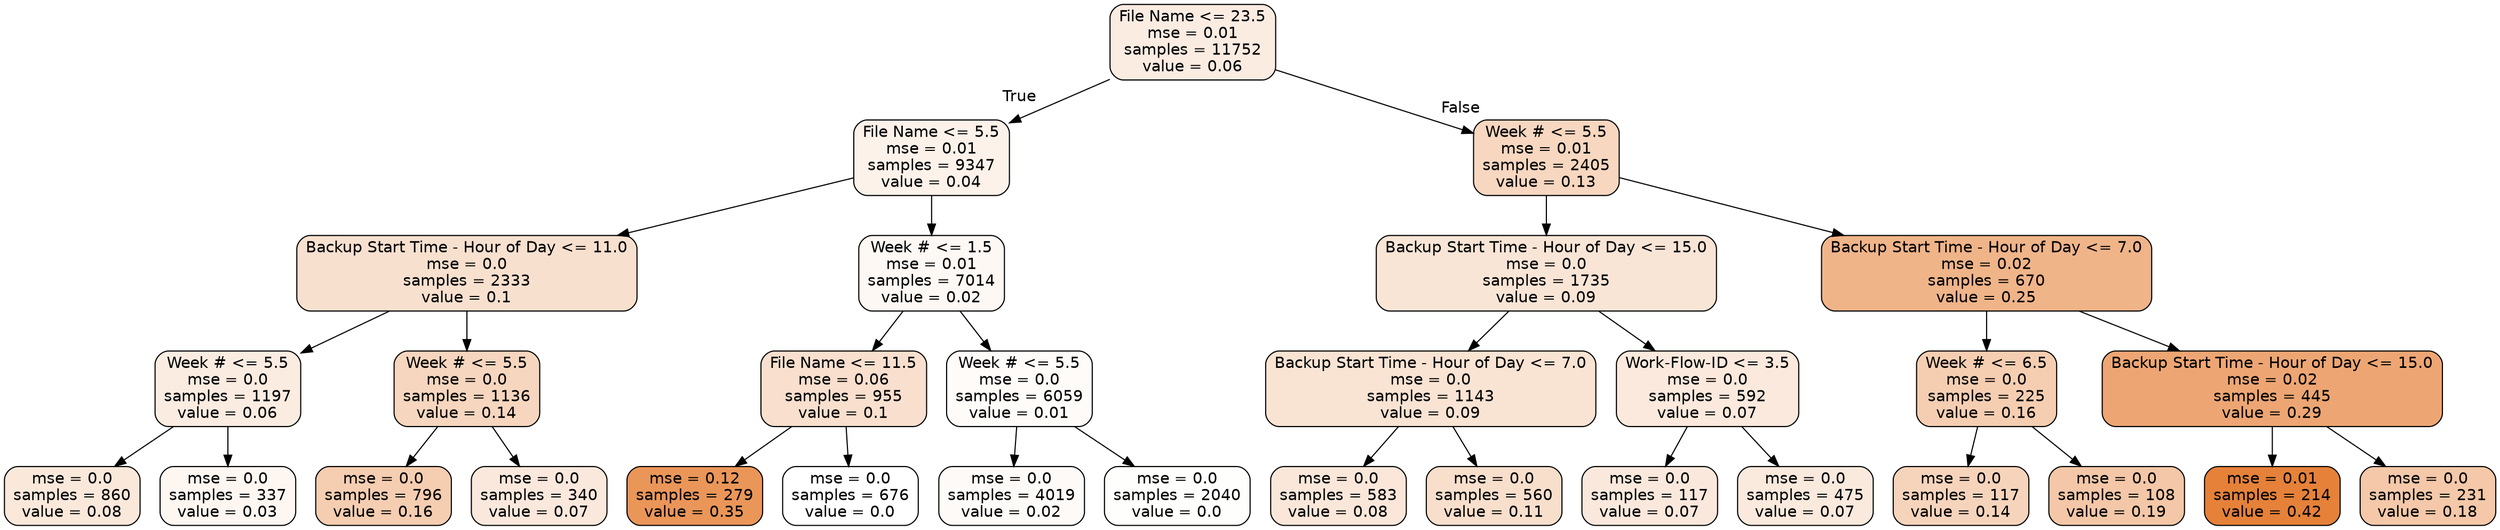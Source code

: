 digraph Tree {
node [shape=box, style="filled, rounded", color="black", fontname=helvetica] ;
edge [fontname=helvetica] ;
0 [label="File Name <= 23.5\nmse = 0.01\nsamples = 11752\nvalue = 0.06", fillcolor="#e5813925"] ;
1 [label="File Name <= 5.5\nmse = 0.01\nsamples = 9347\nvalue = 0.04", fillcolor="#e581391a"] ;
0 -> 1 [labeldistance=2.5, labelangle=45, headlabel="True"] ;
2 [label="Backup Start Time - Hour of Day <= 11.0\nmse = 0.0\nsamples = 2333\nvalue = 0.1", fillcolor="#e581393d"] ;
1 -> 2 ;
3 [label="Week # <= 5.5\nmse = 0.0\nsamples = 1197\nvalue = 0.06", fillcolor="#e5813926"] ;
2 -> 3 ;
4 [label="mse = 0.0\nsamples = 860\nvalue = 0.08", fillcolor="#e581392e"] ;
3 -> 4 ;
5 [label="mse = 0.0\nsamples = 337\nvalue = 0.03", fillcolor="#e5813911"] ;
3 -> 5 ;
6 [label="Week # <= 5.5\nmse = 0.0\nsamples = 1136\nvalue = 0.14", fillcolor="#e5813953"] ;
2 -> 6 ;
7 [label="mse = 0.0\nsamples = 796\nvalue = 0.16", fillcolor="#e5813964"] ;
6 -> 7 ;
8 [label="mse = 0.0\nsamples = 340\nvalue = 0.07", fillcolor="#e581392d"] ;
6 -> 8 ;
9 [label="Week # <= 1.5\nmse = 0.01\nsamples = 7014\nvalue = 0.02", fillcolor="#e581390e"] ;
1 -> 9 ;
10 [label="File Name <= 11.5\nmse = 0.06\nsamples = 955\nvalue = 0.1", fillcolor="#e581393f"] ;
9 -> 10 ;
11 [label="mse = 0.12\nsamples = 279\nvalue = 0.35", fillcolor="#e58139d5"] ;
10 -> 11 ;
12 [label="mse = 0.0\nsamples = 676\nvalue = 0.0", fillcolor="#e5813900"] ;
10 -> 12 ;
13 [label="Week # <= 5.5\nmse = 0.0\nsamples = 6059\nvalue = 0.01", fillcolor="#e5813907"] ;
9 -> 13 ;
14 [label="mse = 0.0\nsamples = 4019\nvalue = 0.02", fillcolor="#e5813909"] ;
13 -> 14 ;
15 [label="mse = 0.0\nsamples = 2040\nvalue = 0.0", fillcolor="#e5813902"] ;
13 -> 15 ;
16 [label="Week # <= 5.5\nmse = 0.01\nsamples = 2405\nvalue = 0.13", fillcolor="#e5813950"] ;
0 -> 16 [labeldistance=2.5, labelangle=-45, headlabel="False"] ;
17 [label="Backup Start Time - Hour of Day <= 15.0\nmse = 0.0\nsamples = 1735\nvalue = 0.09", fillcolor="#e5813934"] ;
16 -> 17 ;
18 [label="Backup Start Time - Hour of Day <= 7.0\nmse = 0.0\nsamples = 1143\nvalue = 0.09", fillcolor="#e5813938"] ;
17 -> 18 ;
19 [label="mse = 0.0\nsamples = 583\nvalue = 0.08", fillcolor="#e5813930"] ;
18 -> 19 ;
20 [label="mse = 0.0\nsamples = 560\nvalue = 0.11", fillcolor="#e5813941"] ;
18 -> 20 ;
21 [label="Work-Flow-ID <= 3.5\nmse = 0.0\nsamples = 592\nvalue = 0.07", fillcolor="#e581392c"] ;
17 -> 21 ;
22 [label="mse = 0.0\nsamples = 117\nvalue = 0.07", fillcolor="#e581392d"] ;
21 -> 22 ;
23 [label="mse = 0.0\nsamples = 475\nvalue = 0.07", fillcolor="#e581392b"] ;
21 -> 23 ;
24 [label="Backup Start Time - Hour of Day <= 7.0\nmse = 0.02\nsamples = 670\nvalue = 0.25", fillcolor="#e5813998"] ;
16 -> 24 ;
25 [label="Week # <= 6.5\nmse = 0.0\nsamples = 225\nvalue = 0.16", fillcolor="#e5813963"] ;
24 -> 25 ;
26 [label="mse = 0.0\nsamples = 117\nvalue = 0.14", fillcolor="#e5813956"] ;
25 -> 26 ;
27 [label="mse = 0.0\nsamples = 108\nvalue = 0.19", fillcolor="#e5813971"] ;
25 -> 27 ;
28 [label="Backup Start Time - Hour of Day <= 15.0\nmse = 0.02\nsamples = 445\nvalue = 0.29", fillcolor="#e58139b4"] ;
24 -> 28 ;
29 [label="mse = 0.01\nsamples = 214\nvalue = 0.42", fillcolor="#e58139ff"] ;
28 -> 29 ;
30 [label="mse = 0.0\nsamples = 231\nvalue = 0.18", fillcolor="#e581396f"] ;
28 -> 30 ;
}